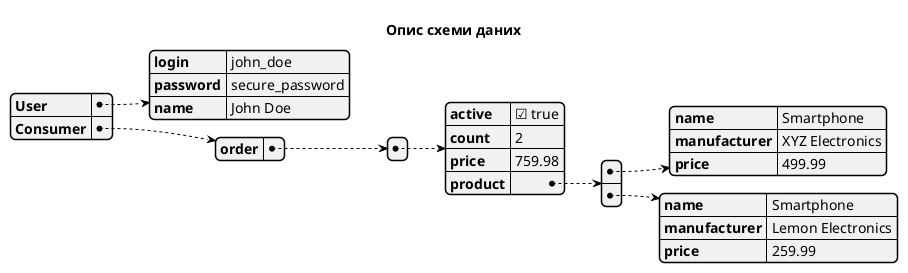 @startjson

title Опис схеми даних

{
	"User": {
		"login": "john_doe",
		"password": "secure_password",
		"name": "John Doe"
	},
	"Consumer": {
		"order": [
			{
				"active": true,
				"count": 2,
				"price": 759.98,
				"product": [{
					"name": "Smartphone",
					"manufacturer": "XYZ Electronics",
					"price": 499.99
				}, {
					"name": "Smartphone",
					"manufacturer": "Lemon Electronics",
					"price": 259.99
				}]
			}
		]
	}
}

@endjson
